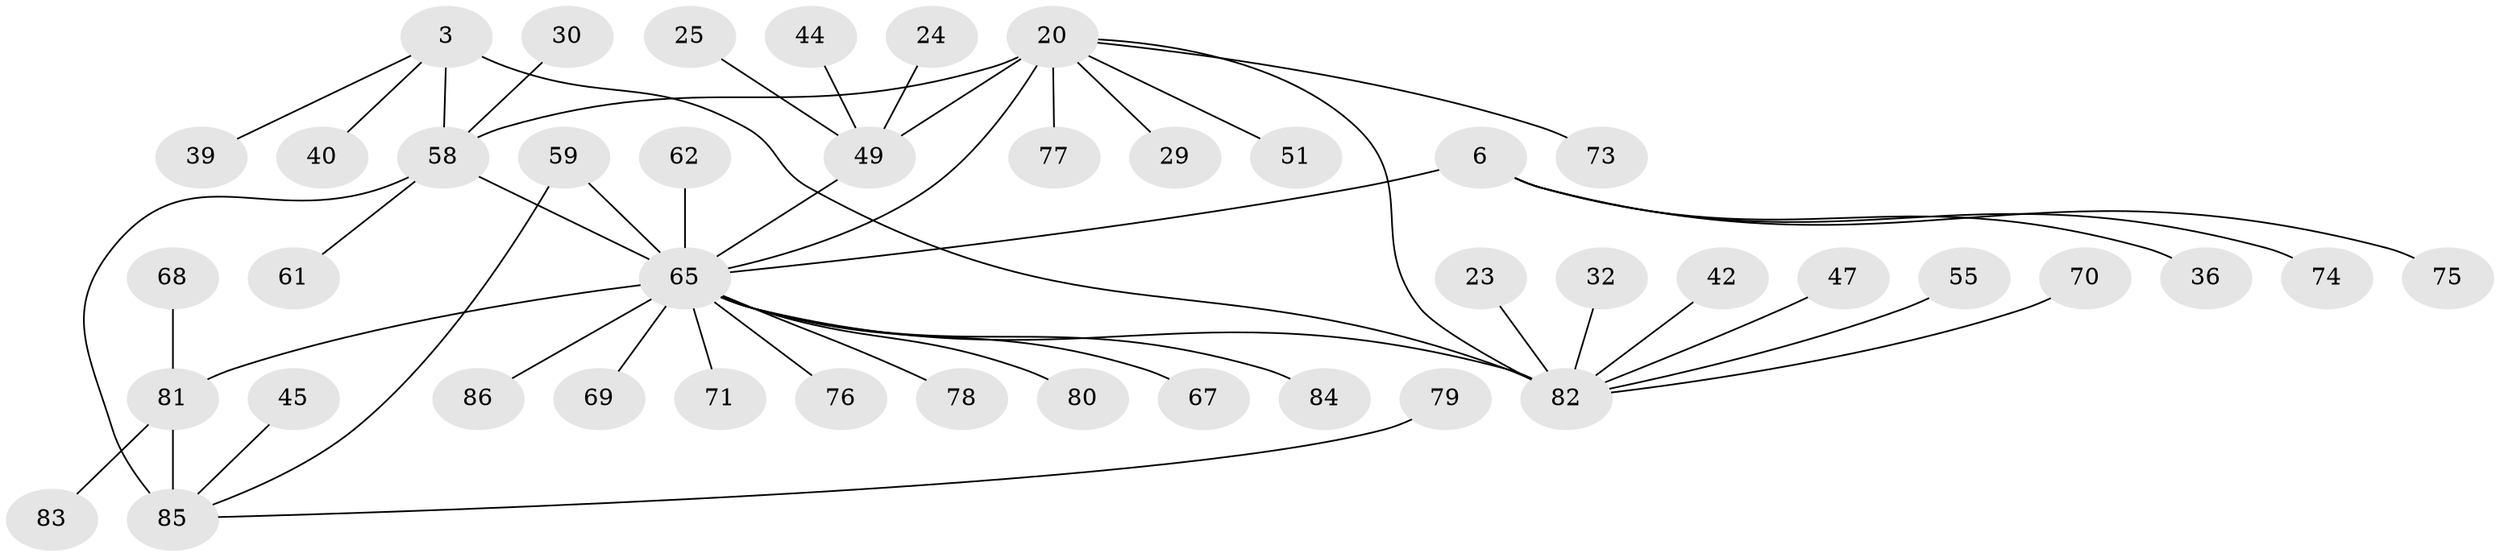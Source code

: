 // original degree distribution, {3: 0.023255813953488372, 9: 0.023255813953488372, 6: 0.03488372093023256, 7: 0.06976744186046512, 5: 0.023255813953488372, 4: 0.046511627906976744, 10: 0.011627906976744186, 15: 0.011627906976744186, 8: 0.011627906976744186, 2: 0.1511627906976744, 1: 0.5930232558139535}
// Generated by graph-tools (version 1.1) at 2025/57/03/04/25 21:57:26]
// undirected, 43 vertices, 48 edges
graph export_dot {
graph [start="1"]
  node [color=gray90,style=filled];
  3 [super="+1"];
  6 [super="+5"];
  20 [super="+19"];
  23;
  24;
  25;
  29;
  30;
  32;
  36;
  39;
  40;
  42;
  44;
  45;
  47;
  49 [super="+41+18"];
  51;
  55;
  58 [super="+21+16"];
  59;
  61 [super="+50"];
  62 [super="+46"];
  65 [super="+64+11+22+31+33+37+43+54"];
  67;
  68;
  69 [super="+63"];
  70 [super="+34"];
  71;
  73 [super="+72"];
  74;
  75 [super="+57"];
  76;
  77;
  78;
  79;
  80;
  81 [super="+66"];
  82 [super="+56+4"];
  83 [super="+27"];
  84;
  85 [super="+15"];
  86;
  3 -- 39;
  3 -- 40;
  3 -- 82 [weight=4];
  3 -- 58;
  6 -- 36;
  6 -- 74;
  6 -- 75;
  6 -- 65 [weight=4];
  20 -- 51;
  20 -- 77;
  20 -- 29;
  20 -- 82 [weight=2];
  20 -- 73;
  20 -- 65 [weight=2];
  20 -- 58;
  20 -- 49 [weight=4];
  23 -- 82;
  24 -- 49;
  25 -- 49;
  30 -- 58;
  32 -- 82;
  42 -- 82;
  44 -- 49;
  45 -- 85;
  47 -- 82;
  49 -- 65;
  55 -- 82;
  58 -- 65;
  58 -- 61;
  58 -- 85 [weight=4];
  59 -- 65;
  59 -- 85;
  62 -- 65;
  65 -- 67 [weight=2];
  65 -- 69;
  65 -- 71;
  65 -- 76;
  65 -- 78;
  65 -- 80;
  65 -- 82 [weight=2];
  65 -- 84;
  65 -- 86;
  65 -- 81 [weight=3];
  68 -- 81;
  70 -- 82;
  79 -- 85;
  81 -- 83;
  81 -- 85;
}
